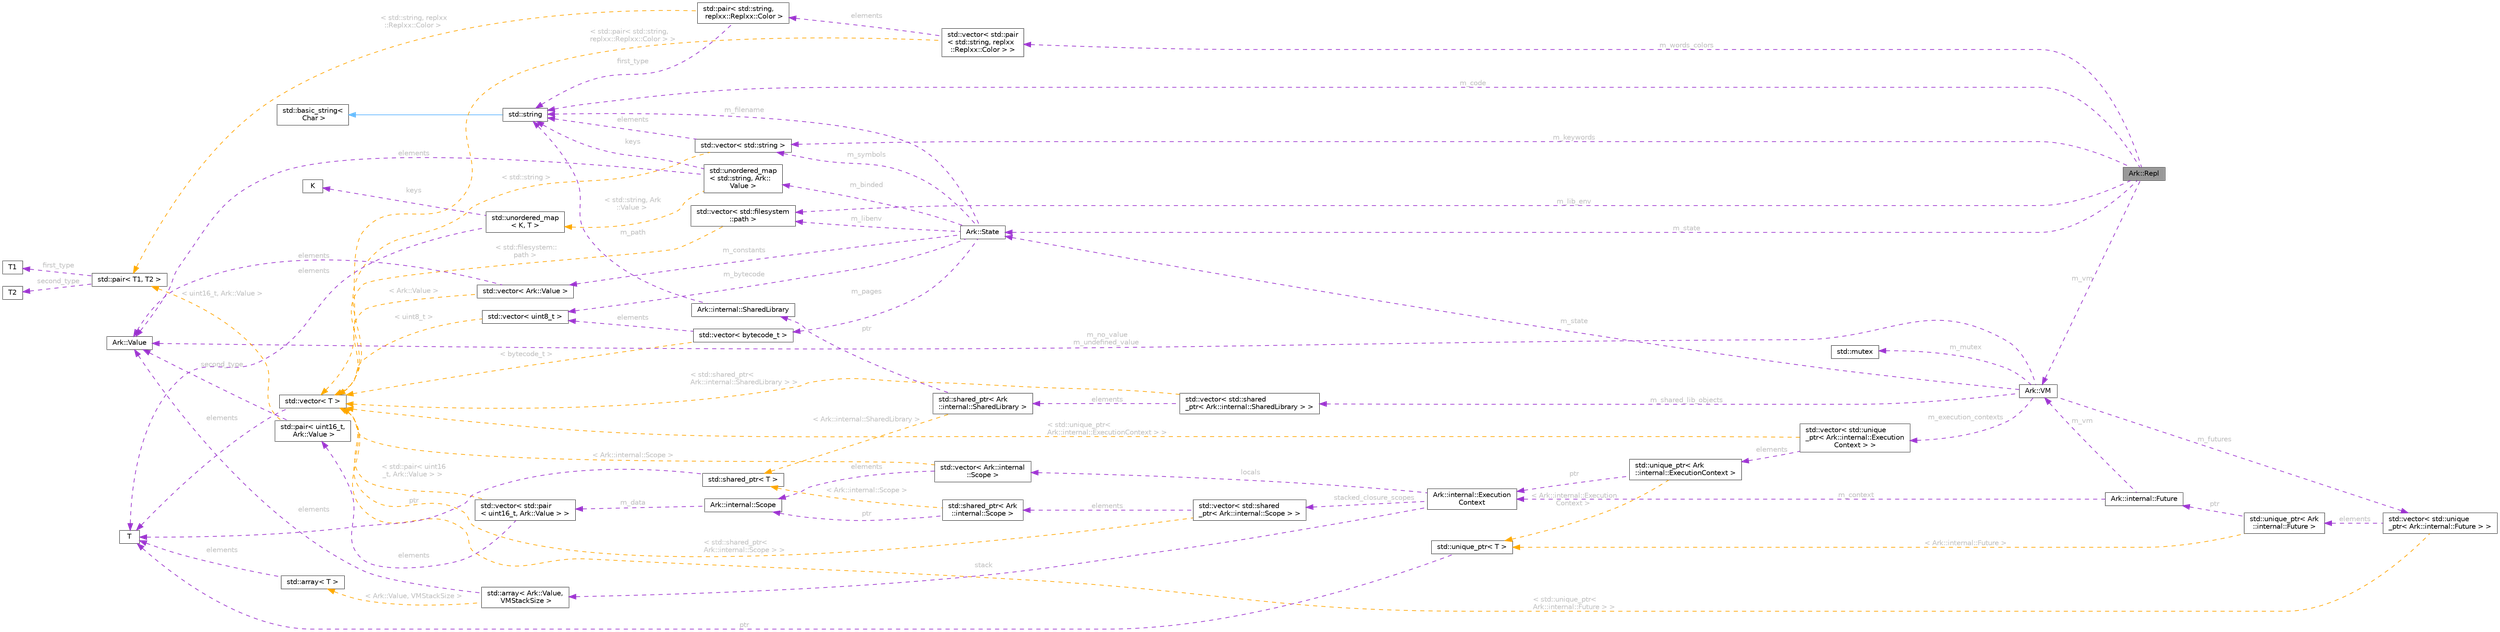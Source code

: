 digraph "Ark::Repl"
{
 // INTERACTIVE_SVG=YES
 // LATEX_PDF_SIZE
  bgcolor="transparent";
  edge [fontname=Helvetica,fontsize=10,labelfontname=Helvetica,labelfontsize=10];
  node [fontname=Helvetica,fontsize=10,shape=box,height=0.2,width=0.4];
  rankdir="LR";
  Node1 [id="Node000001",label="Ark::Repl",height=0.2,width=0.4,color="gray40", fillcolor="grey60", style="filled", fontcolor="black",tooltip=" "];
  Node2 -> Node1 [id="edge1_Node000001_Node000002",dir="back",color="darkorchid3",style="dashed",tooltip=" ",label=" m_code",fontcolor="grey" ];
  Node2 [id="Node000002",label="std::string",height=0.2,width=0.4,color="gray40", fillcolor="white", style="filled",tooltip=" "];
  Node3 -> Node2 [id="edge2_Node000002_Node000003",dir="back",color="steelblue1",style="solid",tooltip=" "];
  Node3 [id="Node000003",label="std::basic_string\<\l Char \>",height=0.2,width=0.4,color="gray40", fillcolor="white", style="filled",tooltip=" "];
  Node4 -> Node1 [id="edge3_Node000001_Node000004",dir="back",color="darkorchid3",style="dashed",tooltip=" ",label=" m_lib_env",fontcolor="grey" ];
  Node4 [id="Node000004",label="std::vector\< std::filesystem\l::path \>",height=0.2,width=0.4,color="gray40", fillcolor="white", style="filled",tooltip=" "];
  Node5 -> Node4 [id="edge4_Node000004_Node000005",dir="back",color="orange",style="dashed",tooltip=" ",label=" \< std::filesystem::\lpath \>",fontcolor="grey" ];
  Node5 [id="Node000005",label="std::vector\< T \>",height=0.2,width=0.4,color="gray40", fillcolor="white", style="filled",tooltip=" "];
  Node6 -> Node5 [id="edge5_Node000005_Node000006",dir="back",color="darkorchid3",style="dashed",tooltip=" ",label=" elements",fontcolor="grey" ];
  Node6 [id="Node000006",label="T",height=0.2,width=0.4,color="gray40", fillcolor="white", style="filled",tooltip=" "];
  Node7 -> Node1 [id="edge6_Node000001_Node000007",dir="back",color="darkorchid3",style="dashed",tooltip=" ",label=" m_state",fontcolor="grey" ];
  Node7 [id="Node000007",label="Ark::State",height=0.2,width=0.4,color="gray40", fillcolor="white", style="filled",URL="$d1/d37/classArk_1_1State.html",tooltip="Ark state to handle the dirty job of loading and compiling ArkScript code."];
  Node8 -> Node7 [id="edge7_Node000007_Node000008",dir="back",color="darkorchid3",style="dashed",tooltip=" ",label=" m_bytecode",fontcolor="grey" ];
  Node8 [id="Node000008",label="std::vector\< uint8_t \>",height=0.2,width=0.4,color="gray40", fillcolor="white", style="filled",tooltip=" "];
  Node5 -> Node8 [id="edge8_Node000008_Node000005",dir="back",color="orange",style="dashed",tooltip=" ",label=" \< uint8_t \>",fontcolor="grey" ];
  Node4 -> Node7 [id="edge9_Node000007_Node000004",dir="back",color="darkorchid3",style="dashed",tooltip=" ",label=" m_libenv",fontcolor="grey" ];
  Node2 -> Node7 [id="edge10_Node000007_Node000002",dir="back",color="darkorchid3",style="dashed",tooltip=" ",label=" m_filename",fontcolor="grey" ];
  Node9 -> Node7 [id="edge11_Node000007_Node000009",dir="back",color="darkorchid3",style="dashed",tooltip=" ",label=" m_symbols",fontcolor="grey" ];
  Node9 [id="Node000009",label="std::vector\< std::string \>",height=0.2,width=0.4,color="gray40", fillcolor="white", style="filled",tooltip=" "];
  Node2 -> Node9 [id="edge12_Node000009_Node000002",dir="back",color="darkorchid3",style="dashed",tooltip=" ",label=" elements",fontcolor="grey" ];
  Node5 -> Node9 [id="edge13_Node000009_Node000005",dir="back",color="orange",style="dashed",tooltip=" ",label=" \< std::string \>",fontcolor="grey" ];
  Node10 -> Node7 [id="edge14_Node000007_Node000010",dir="back",color="darkorchid3",style="dashed",tooltip=" ",label=" m_constants",fontcolor="grey" ];
  Node10 [id="Node000010",label="std::vector\< Ark::Value \>",height=0.2,width=0.4,color="gray40", fillcolor="white", style="filled",tooltip=" "];
  Node11 -> Node10 [id="edge15_Node000010_Node000011",dir="back",color="darkorchid3",style="dashed",tooltip=" ",label=" elements",fontcolor="grey" ];
  Node11 [id="Node000011",label="Ark::Value",height=0.2,width=0.4,color="gray40", fillcolor="white", style="filled",URL="$d3/d90/classArk_1_1Value.html",tooltip=" "];
  Node5 -> Node10 [id="edge16_Node000010_Node000005",dir="back",color="orange",style="dashed",tooltip=" ",label=" \< Ark::Value \>",fontcolor="grey" ];
  Node12 -> Node7 [id="edge17_Node000007_Node000012",dir="back",color="darkorchid3",style="dashed",tooltip=" ",label=" m_pages",fontcolor="grey" ];
  Node12 [id="Node000012",label="std::vector\< bytecode_t \>",height=0.2,width=0.4,color="gray40", fillcolor="white", style="filled",tooltip=" "];
  Node8 -> Node12 [id="edge18_Node000012_Node000008",dir="back",color="darkorchid3",style="dashed",tooltip=" ",label=" elements",fontcolor="grey" ];
  Node5 -> Node12 [id="edge19_Node000012_Node000005",dir="back",color="orange",style="dashed",tooltip=" ",label=" \< bytecode_t \>",fontcolor="grey" ];
  Node13 -> Node7 [id="edge20_Node000007_Node000013",dir="back",color="darkorchid3",style="dashed",tooltip=" ",label=" m_binded",fontcolor="grey" ];
  Node13 [id="Node000013",label="std::unordered_map\l\< std::string, Ark::\lValue \>",height=0.2,width=0.4,color="gray40", fillcolor="white", style="filled",tooltip=" "];
  Node2 -> Node13 [id="edge21_Node000013_Node000002",dir="back",color="darkorchid3",style="dashed",tooltip=" ",label=" keys",fontcolor="grey" ];
  Node11 -> Node13 [id="edge22_Node000013_Node000011",dir="back",color="darkorchid3",style="dashed",tooltip=" ",label=" elements",fontcolor="grey" ];
  Node14 -> Node13 [id="edge23_Node000013_Node000014",dir="back",color="orange",style="dashed",tooltip=" ",label=" \< std::string, Ark\l::Value \>",fontcolor="grey" ];
  Node14 [id="Node000014",label="std::unordered_map\l\< K, T \>",height=0.2,width=0.4,color="gray40", fillcolor="white", style="filled",tooltip=" "];
  Node15 -> Node14 [id="edge24_Node000014_Node000015",dir="back",color="darkorchid3",style="dashed",tooltip=" ",label=" keys",fontcolor="grey" ];
  Node15 [id="Node000015",label="K",height=0.2,width=0.4,color="gray40", fillcolor="white", style="filled",tooltip=" "];
  Node6 -> Node14 [id="edge25_Node000014_Node000006",dir="back",color="darkorchid3",style="dashed",tooltip=" ",label=" elements",fontcolor="grey" ];
  Node16 -> Node1 [id="edge26_Node000001_Node000016",dir="back",color="darkorchid3",style="dashed",tooltip=" ",label=" m_vm",fontcolor="grey" ];
  Node16 [id="Node000016",label="Ark::VM",height=0.2,width=0.4,color="gray40", fillcolor="white", style="filled",URL="$d2/d93/classArk_1_1VM.html",tooltip="The ArkScript virtual machine, executing ArkScript bytecode."];
  Node7 -> Node16 [id="edge27_Node000016_Node000007",dir="back",color="darkorchid3",style="dashed",tooltip=" ",label=" m_state",fontcolor="grey" ];
  Node17 -> Node16 [id="edge28_Node000016_Node000017",dir="back",color="darkorchid3",style="dashed",tooltip=" ",label=" m_execution_contexts",fontcolor="grey" ];
  Node17 [id="Node000017",label="std::vector\< std::unique\l_ptr\< Ark::internal::Execution\lContext \> \>",height=0.2,width=0.4,color="gray40", fillcolor="white", style="filled",tooltip=" "];
  Node18 -> Node17 [id="edge29_Node000017_Node000018",dir="back",color="darkorchid3",style="dashed",tooltip=" ",label=" elements",fontcolor="grey" ];
  Node18 [id="Node000018",label="std::unique_ptr\< Ark\l::internal::ExecutionContext \>",height=0.2,width=0.4,color="gray40", fillcolor="white", style="filled",tooltip=" "];
  Node19 -> Node18 [id="edge30_Node000018_Node000019",dir="back",color="darkorchid3",style="dashed",tooltip=" ",label=" ptr",fontcolor="grey" ];
  Node19 [id="Node000019",label="Ark::internal::Execution\lContext",height=0.2,width=0.4,color="gray40", fillcolor="white", style="filled",URL="$d0/daf/structArk_1_1internal_1_1ExecutionContext.html",tooltip=" "];
  Node20 -> Node19 [id="edge31_Node000019_Node000020",dir="back",color="darkorchid3",style="dashed",tooltip=" ",label=" locals",fontcolor="grey" ];
  Node20 [id="Node000020",label="std::vector\< Ark::internal\l::Scope \>",height=0.2,width=0.4,color="gray40", fillcolor="white", style="filled",tooltip=" "];
  Node21 -> Node20 [id="edge32_Node000020_Node000021",dir="back",color="darkorchid3",style="dashed",tooltip=" ",label=" elements",fontcolor="grey" ];
  Node21 [id="Node000021",label="Ark::internal::Scope",height=0.2,width=0.4,color="gray40", fillcolor="white", style="filled",URL="$d5/d74/classArk_1_1internal_1_1Scope.html",tooltip="A class to handle the VM scope more efficiently."];
  Node22 -> Node21 [id="edge33_Node000021_Node000022",dir="back",color="darkorchid3",style="dashed",tooltip=" ",label=" m_data",fontcolor="grey" ];
  Node22 [id="Node000022",label="std::vector\< std::pair\l\< uint16_t, Ark::Value \> \>",height=0.2,width=0.4,color="gray40", fillcolor="white", style="filled",tooltip=" "];
  Node23 -> Node22 [id="edge34_Node000022_Node000023",dir="back",color="darkorchid3",style="dashed",tooltip=" ",label=" elements",fontcolor="grey" ];
  Node23 [id="Node000023",label="std::pair\< uint16_t,\l Ark::Value \>",height=0.2,width=0.4,color="gray40", fillcolor="white", style="filled",tooltip=" "];
  Node11 -> Node23 [id="edge35_Node000023_Node000011",dir="back",color="darkorchid3",style="dashed",tooltip=" ",label=" second_type",fontcolor="grey" ];
  Node24 -> Node23 [id="edge36_Node000023_Node000024",dir="back",color="orange",style="dashed",tooltip=" ",label=" \< uint16_t, Ark::Value \>",fontcolor="grey" ];
  Node24 [id="Node000024",label="std::pair\< T1, T2 \>",height=0.2,width=0.4,color="gray40", fillcolor="white", style="filled",tooltip=" "];
  Node25 -> Node24 [id="edge37_Node000024_Node000025",dir="back",color="darkorchid3",style="dashed",tooltip=" ",label=" first_type",fontcolor="grey" ];
  Node25 [id="Node000025",label="T1",height=0.2,width=0.4,color="gray40", fillcolor="white", style="filled",tooltip=" "];
  Node26 -> Node24 [id="edge38_Node000024_Node000026",dir="back",color="darkorchid3",style="dashed",tooltip=" ",label=" second_type",fontcolor="grey" ];
  Node26 [id="Node000026",label="T2",height=0.2,width=0.4,color="gray40", fillcolor="white", style="filled",tooltip=" "];
  Node5 -> Node22 [id="edge39_Node000022_Node000005",dir="back",color="orange",style="dashed",tooltip=" ",label=" \< std::pair\< uint16\l_t, Ark::Value \> \>",fontcolor="grey" ];
  Node5 -> Node20 [id="edge40_Node000020_Node000005",dir="back",color="orange",style="dashed",tooltip=" ",label=" \< Ark::internal::Scope \>",fontcolor="grey" ];
  Node27 -> Node19 [id="edge41_Node000019_Node000027",dir="back",color="darkorchid3",style="dashed",tooltip=" ",label=" stacked_closure_scopes",fontcolor="grey" ];
  Node27 [id="Node000027",label="std::vector\< std::shared\l_ptr\< Ark::internal::Scope \> \>",height=0.2,width=0.4,color="gray40", fillcolor="white", style="filled",tooltip=" "];
  Node28 -> Node27 [id="edge42_Node000027_Node000028",dir="back",color="darkorchid3",style="dashed",tooltip=" ",label=" elements",fontcolor="grey" ];
  Node28 [id="Node000028",label="std::shared_ptr\< Ark\l::internal::Scope \>",height=0.2,width=0.4,color="gray40", fillcolor="white", style="filled",tooltip=" "];
  Node21 -> Node28 [id="edge43_Node000028_Node000021",dir="back",color="darkorchid3",style="dashed",tooltip=" ",label=" ptr",fontcolor="grey" ];
  Node29 -> Node28 [id="edge44_Node000028_Node000029",dir="back",color="orange",style="dashed",tooltip=" ",label=" \< Ark::internal::Scope \>",fontcolor="grey" ];
  Node29 [id="Node000029",label="std::shared_ptr\< T \>",height=0.2,width=0.4,color="gray40", fillcolor="white", style="filled",tooltip=" "];
  Node6 -> Node29 [id="edge45_Node000029_Node000006",dir="back",color="darkorchid3",style="dashed",tooltip=" ",label=" ptr",fontcolor="grey" ];
  Node5 -> Node27 [id="edge46_Node000027_Node000005",dir="back",color="orange",style="dashed",tooltip=" ",label=" \< std::shared_ptr\<\l Ark::internal::Scope \> \>",fontcolor="grey" ];
  Node30 -> Node19 [id="edge47_Node000019_Node000030",dir="back",color="darkorchid3",style="dashed",tooltip=" ",label=" stack",fontcolor="grey" ];
  Node30 [id="Node000030",label="std::array\< Ark::Value,\l VMStackSize \>",height=0.2,width=0.4,color="gray40", fillcolor="white", style="filled",tooltip=" "];
  Node11 -> Node30 [id="edge48_Node000030_Node000011",dir="back",color="darkorchid3",style="dashed",tooltip=" ",label=" elements",fontcolor="grey" ];
  Node31 -> Node30 [id="edge49_Node000030_Node000031",dir="back",color="orange",style="dashed",tooltip=" ",label=" \< Ark::Value, VMStackSize \>",fontcolor="grey" ];
  Node31 [id="Node000031",label="std::array\< T \>",height=0.2,width=0.4,color="gray40", fillcolor="white", style="filled",tooltip=" "];
  Node6 -> Node31 [id="edge50_Node000031_Node000006",dir="back",color="darkorchid3",style="dashed",tooltip=" ",label=" elements",fontcolor="grey" ];
  Node32 -> Node18 [id="edge51_Node000018_Node000032",dir="back",color="orange",style="dashed",tooltip=" ",label=" \< Ark::internal::Execution\lContext \>",fontcolor="grey" ];
  Node32 [id="Node000032",label="std::unique_ptr\< T \>",height=0.2,width=0.4,color="gray40", fillcolor="white", style="filled",tooltip=" "];
  Node6 -> Node32 [id="edge52_Node000032_Node000006",dir="back",color="darkorchid3",style="dashed",tooltip=" ",label=" ptr",fontcolor="grey" ];
  Node5 -> Node17 [id="edge53_Node000017_Node000005",dir="back",color="orange",style="dashed",tooltip=" ",label=" \< std::unique_ptr\<\l Ark::internal::ExecutionContext \> \>",fontcolor="grey" ];
  Node33 -> Node16 [id="edge54_Node000016_Node000033",dir="back",color="darkorchid3",style="dashed",tooltip=" ",label=" m_mutex",fontcolor="grey" ];
  Node33 [id="Node000033",label="std::mutex",height=0.2,width=0.4,color="gray40", fillcolor="white", style="filled",tooltip=" "];
  Node34 -> Node16 [id="edge55_Node000016_Node000034",dir="back",color="darkorchid3",style="dashed",tooltip=" ",label=" m_shared_lib_objects",fontcolor="grey" ];
  Node34 [id="Node000034",label="std::vector\< std::shared\l_ptr\< Ark::internal::SharedLibrary \> \>",height=0.2,width=0.4,color="gray40", fillcolor="white", style="filled",tooltip=" "];
  Node35 -> Node34 [id="edge56_Node000034_Node000035",dir="back",color="darkorchid3",style="dashed",tooltip=" ",label=" elements",fontcolor="grey" ];
  Node35 [id="Node000035",label="std::shared_ptr\< Ark\l::internal::SharedLibrary \>",height=0.2,width=0.4,color="gray40", fillcolor="white", style="filled",tooltip=" "];
  Node36 -> Node35 [id="edge57_Node000035_Node000036",dir="back",color="darkorchid3",style="dashed",tooltip=" ",label=" ptr",fontcolor="grey" ];
  Node36 [id="Node000036",label="Ark::internal::SharedLibrary",height=0.2,width=0.4,color="gray40", fillcolor="white", style="filled",URL="$d0/d8a/classArk_1_1internal_1_1SharedLibrary.html",tooltip="Handling a shared library as an ArkScript plugin."];
  Node2 -> Node36 [id="edge58_Node000036_Node000002",dir="back",color="darkorchid3",style="dashed",tooltip=" ",label=" m_path",fontcolor="grey" ];
  Node29 -> Node35 [id="edge59_Node000035_Node000029",dir="back",color="orange",style="dashed",tooltip=" ",label=" \< Ark::internal::SharedLibrary \>",fontcolor="grey" ];
  Node5 -> Node34 [id="edge60_Node000034_Node000005",dir="back",color="orange",style="dashed",tooltip=" ",label=" \< std::shared_ptr\<\l Ark::internal::SharedLibrary \> \>",fontcolor="grey" ];
  Node37 -> Node16 [id="edge61_Node000016_Node000037",dir="back",color="darkorchid3",style="dashed",tooltip=" ",label=" m_futures",fontcolor="grey" ];
  Node37 [id="Node000037",label="std::vector\< std::unique\l_ptr\< Ark::internal::Future \> \>",height=0.2,width=0.4,color="gray40", fillcolor="white", style="filled",tooltip=" "];
  Node38 -> Node37 [id="edge62_Node000037_Node000038",dir="back",color="darkorchid3",style="dashed",tooltip=" ",label=" elements",fontcolor="grey" ];
  Node38 [id="Node000038",label="std::unique_ptr\< Ark\l::internal::Future \>",height=0.2,width=0.4,color="gray40", fillcolor="white", style="filled",tooltip=" "];
  Node39 -> Node38 [id="edge63_Node000038_Node000039",dir="back",color="darkorchid3",style="dashed",tooltip=" ",label=" ptr",fontcolor="grey" ];
  Node39 [id="Node000039",label="Ark::internal::Future",height=0.2,width=0.4,color="gray40", fillcolor="white", style="filled",URL="$d4/d6d/classArk_1_1internal_1_1Future.html",tooltip=" "];
  Node19 -> Node39 [id="edge64_Node000039_Node000019",dir="back",color="darkorchid3",style="dashed",tooltip=" ",label=" m_context",fontcolor="grey" ];
  Node16 -> Node39 [id="edge65_Node000039_Node000016",dir="back",color="darkorchid3",style="dashed",tooltip=" ",label=" m_vm",fontcolor="grey" ];
  Node32 -> Node38 [id="edge66_Node000038_Node000032",dir="back",color="orange",style="dashed",tooltip=" ",label=" \< Ark::internal::Future \>",fontcolor="grey" ];
  Node5 -> Node37 [id="edge67_Node000037_Node000005",dir="back",color="orange",style="dashed",tooltip=" ",label=" \< std::unique_ptr\<\l Ark::internal::Future \> \>",fontcolor="grey" ];
  Node11 -> Node16 [id="edge68_Node000016_Node000011",dir="back",color="darkorchid3",style="dashed",tooltip=" ",label=" m_no_value\nm_undefined_value",fontcolor="grey" ];
  Node9 -> Node1 [id="edge69_Node000001_Node000009",dir="back",color="darkorchid3",style="dashed",tooltip=" ",label=" m_keywords",fontcolor="grey" ];
  Node40 -> Node1 [id="edge70_Node000001_Node000040",dir="back",color="darkorchid3",style="dashed",tooltip=" ",label=" m_words_colors",fontcolor="grey" ];
  Node40 [id="Node000040",label="std::vector\< std::pair\l\< std::string, replxx\l::Replxx::Color \> \>",height=0.2,width=0.4,color="gray40", fillcolor="white", style="filled",tooltip=" "];
  Node41 -> Node40 [id="edge71_Node000040_Node000041",dir="back",color="darkorchid3",style="dashed",tooltip=" ",label=" elements",fontcolor="grey" ];
  Node41 [id="Node000041",label="std::pair\< std::string,\l replxx::Replxx::Color \>",height=0.2,width=0.4,color="gray40", fillcolor="white", style="filled",tooltip=" "];
  Node2 -> Node41 [id="edge72_Node000041_Node000002",dir="back",color="darkorchid3",style="dashed",tooltip=" ",label=" first_type",fontcolor="grey" ];
  Node24 -> Node41 [id="edge73_Node000041_Node000024",dir="back",color="orange",style="dashed",tooltip=" ",label=" \< std::string, replxx\l::Replxx::Color \>",fontcolor="grey" ];
  Node5 -> Node40 [id="edge74_Node000040_Node000005",dir="back",color="orange",style="dashed",tooltip=" ",label=" \< std::pair\< std::string,\l replxx::Replxx::Color \> \>",fontcolor="grey" ];
}

